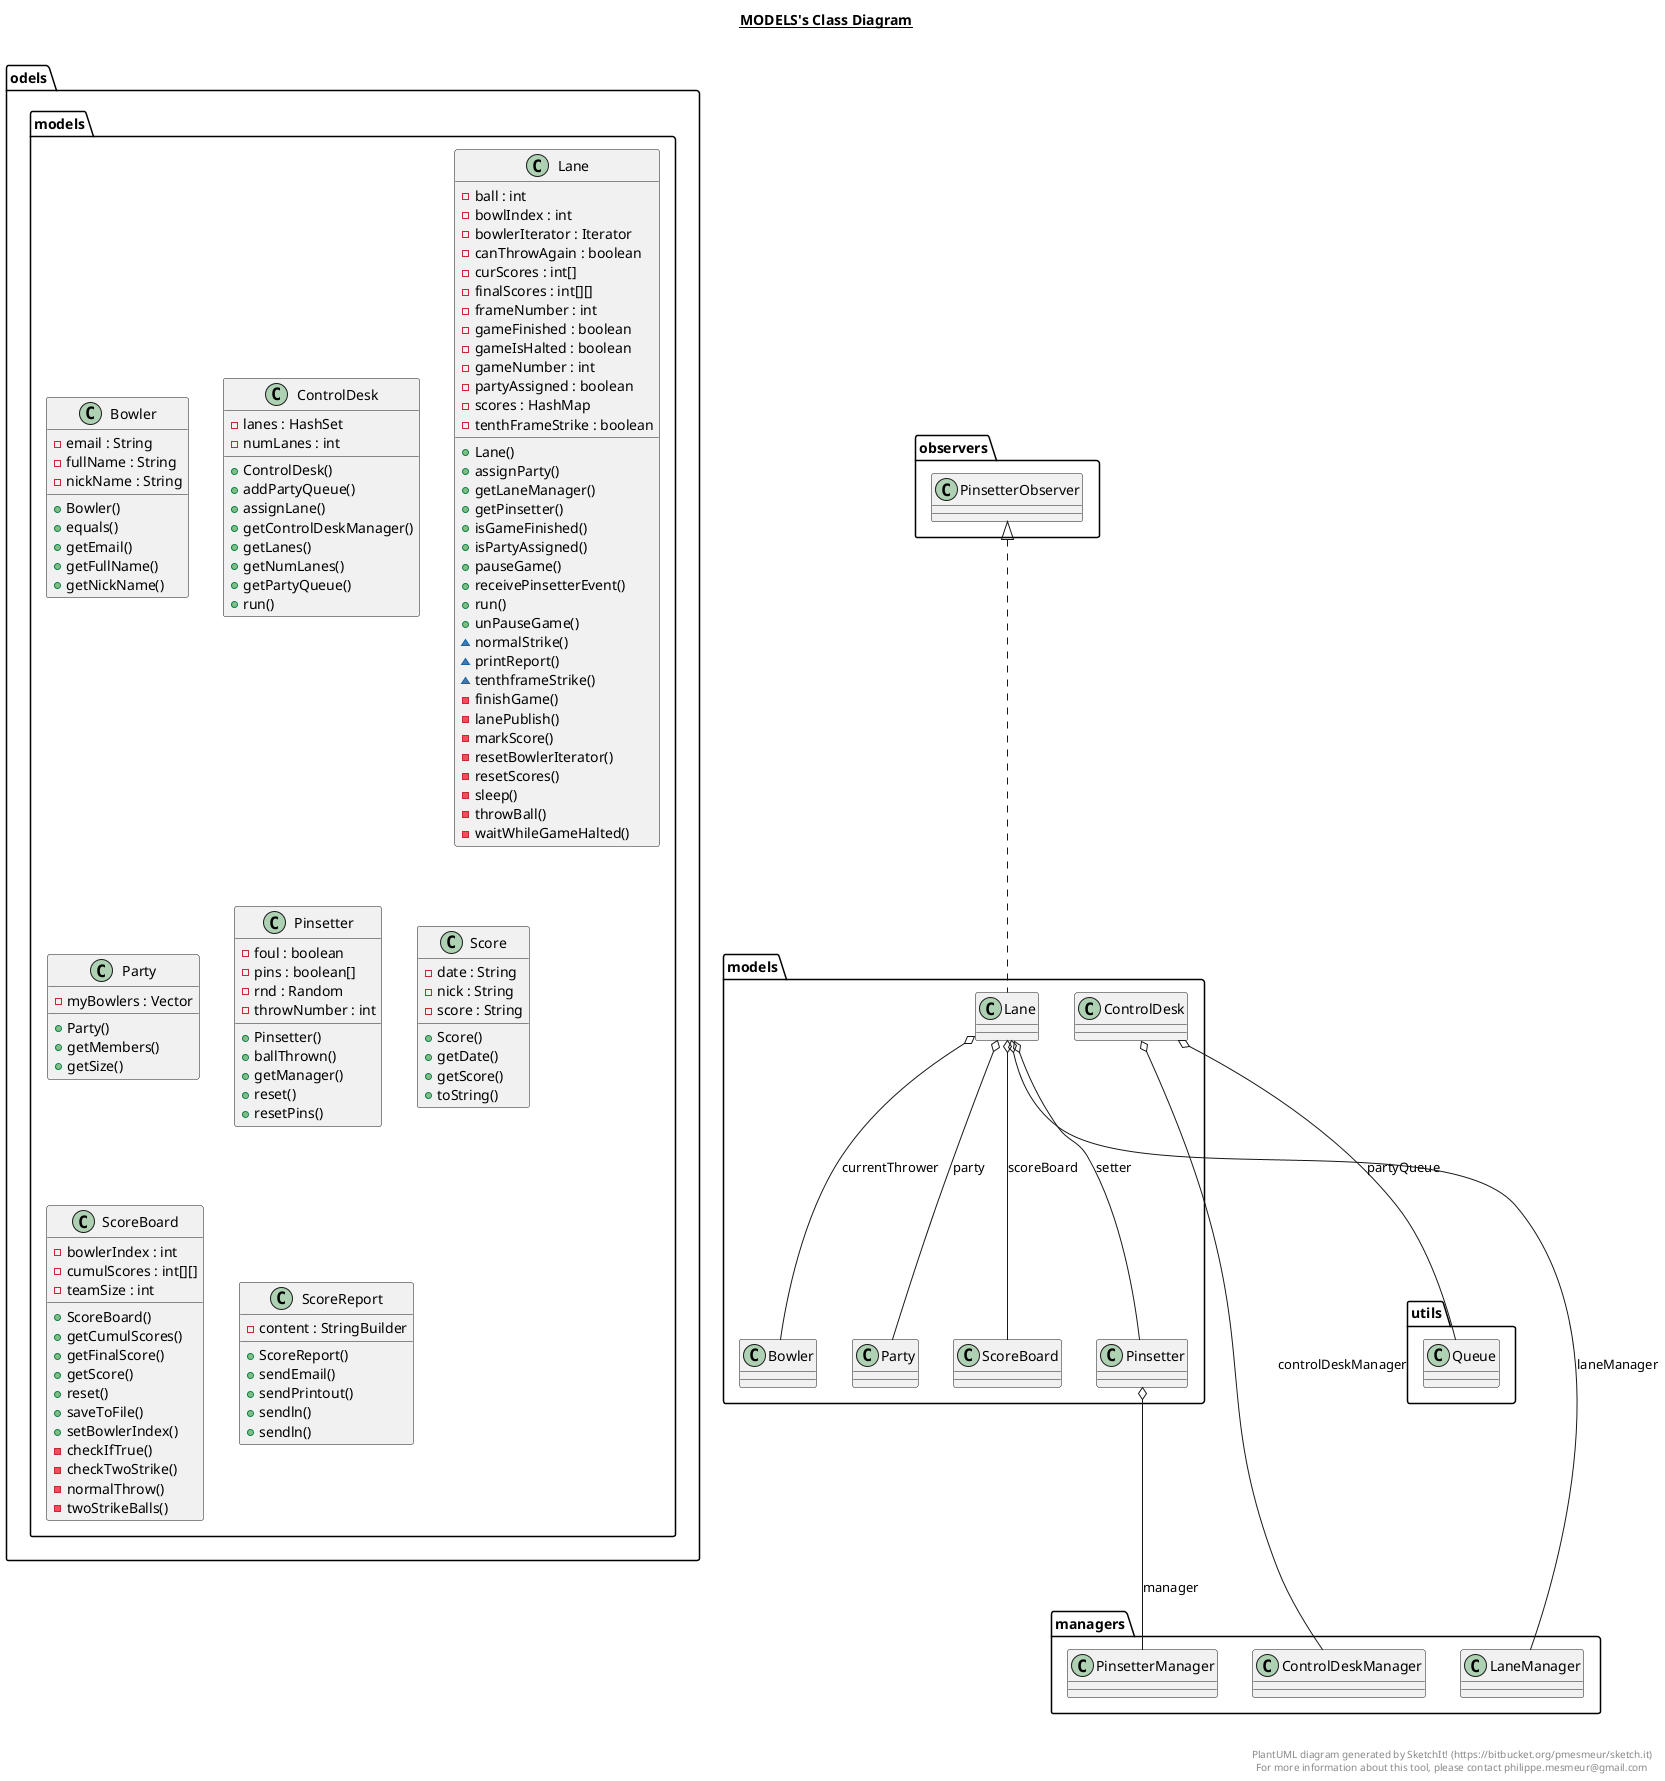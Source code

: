 @startuml

title __MODELS's Class Diagram__\n
    namespace odels {
      class models.Bowler {
          - email : String
          - fullName : String
          - nickName : String
          + Bowler()
          + equals()
          + getEmail()
          + getFullName()
          + getNickName()
      }
    }

    namespace odels {
      class models.ControlDesk {
          - lanes : HashSet
          - numLanes : int
          + ControlDesk()
          + addPartyQueue()
          + assignLane()
          + getControlDeskManager()
          + getLanes()
          + getNumLanes()
          + getPartyQueue()
          + run()
      }
    }

    namespace odels {
      class models.Lane {
          - ball : int
          - bowlIndex : int
          - bowlerIterator : Iterator
          - canThrowAgain : boolean
          - curScores : int[]
          - finalScores : int[][]
          - frameNumber : int
          - gameFinished : boolean
          - gameIsHalted : boolean
          - gameNumber : int
          - partyAssigned : boolean
          - scores : HashMap
          - tenthFrameStrike : boolean
          + Lane()
          + assignParty()
          + getLaneManager()
          + getPinsetter()
          + isGameFinished()
          + isPartyAssigned()
          + pauseGame()
          + receivePinsetterEvent()
          + run()
          + unPauseGame()
          ~ normalStrike()
          ~ printReport()
          ~ tenthframeStrike()
          - finishGame()
          - lanePublish()
          - markScore()
          - resetBowlerIterator()
          - resetScores()
          - sleep()
          - throwBall()
          - waitWhileGameHalted()
      }
    }

    namespace odels {
      class models.Party {
          - myBowlers : Vector
          + Party()
          + getMembers()
          + getSize()
      }
    }

    namespace odels {
      class models.Pinsetter {
          - foul : boolean
          - pins : boolean[]
          - rnd : Random
          - throwNumber : int
          + Pinsetter()
          + ballThrown()
          + getManager()
          + reset()
          + resetPins()
      }
    }

    namespace odels {
      class models.Score {
          - date : String
          - nick : String
          - score : String
          + Score()
          + getDate()
          + getScore()
          + toString()
      }
    }

    namespace odels {
      class models.ScoreBoard {
          - bowlerIndex : int
          - cumulScores : int[][]
          - teamSize : int
          + ScoreBoard()
          + getCumulScores()
          + getFinalScore()
          + getScore()
          + reset()
          + saveToFile()
          + setBowlerIndex()
          - checkIfTrue()
          - checkTwoStrike()
          - normalThrow()
          - twoStrikeBalls()
      }
    }

    namespace odels {
      class models.ScoreReport {
          - content : StringBuilder
          + ScoreReport()
          + sendEmail()
          + sendPrintout()
          + sendln()
          + sendln()
      }
    }

  models.ControlDesk o-- managers.ControlDeskManager : controlDeskManager
  models.ControlDesk o-- utils.Queue : partyQueue
  models.Lane .up.|> observers.PinsetterObserver
  models.Lane o-- models.Bowler : currentThrower
  models.Lane o-- managers.LaneManager : laneManager
  models.Lane o-- models.Party : party
  models.Lane o-- models.ScoreBoard : scoreBoard
  models.Lane o-- models.Pinsetter : setter
  models.Pinsetter o-- managers.PinsetterManager : manager


right footer


PlantUML diagram generated by SketchIt! (https://bitbucket.org/pmesmeur/sketch.it)
For more information about this tool, please contact philippe.mesmeur@gmail.com
endfooter

@enduml
